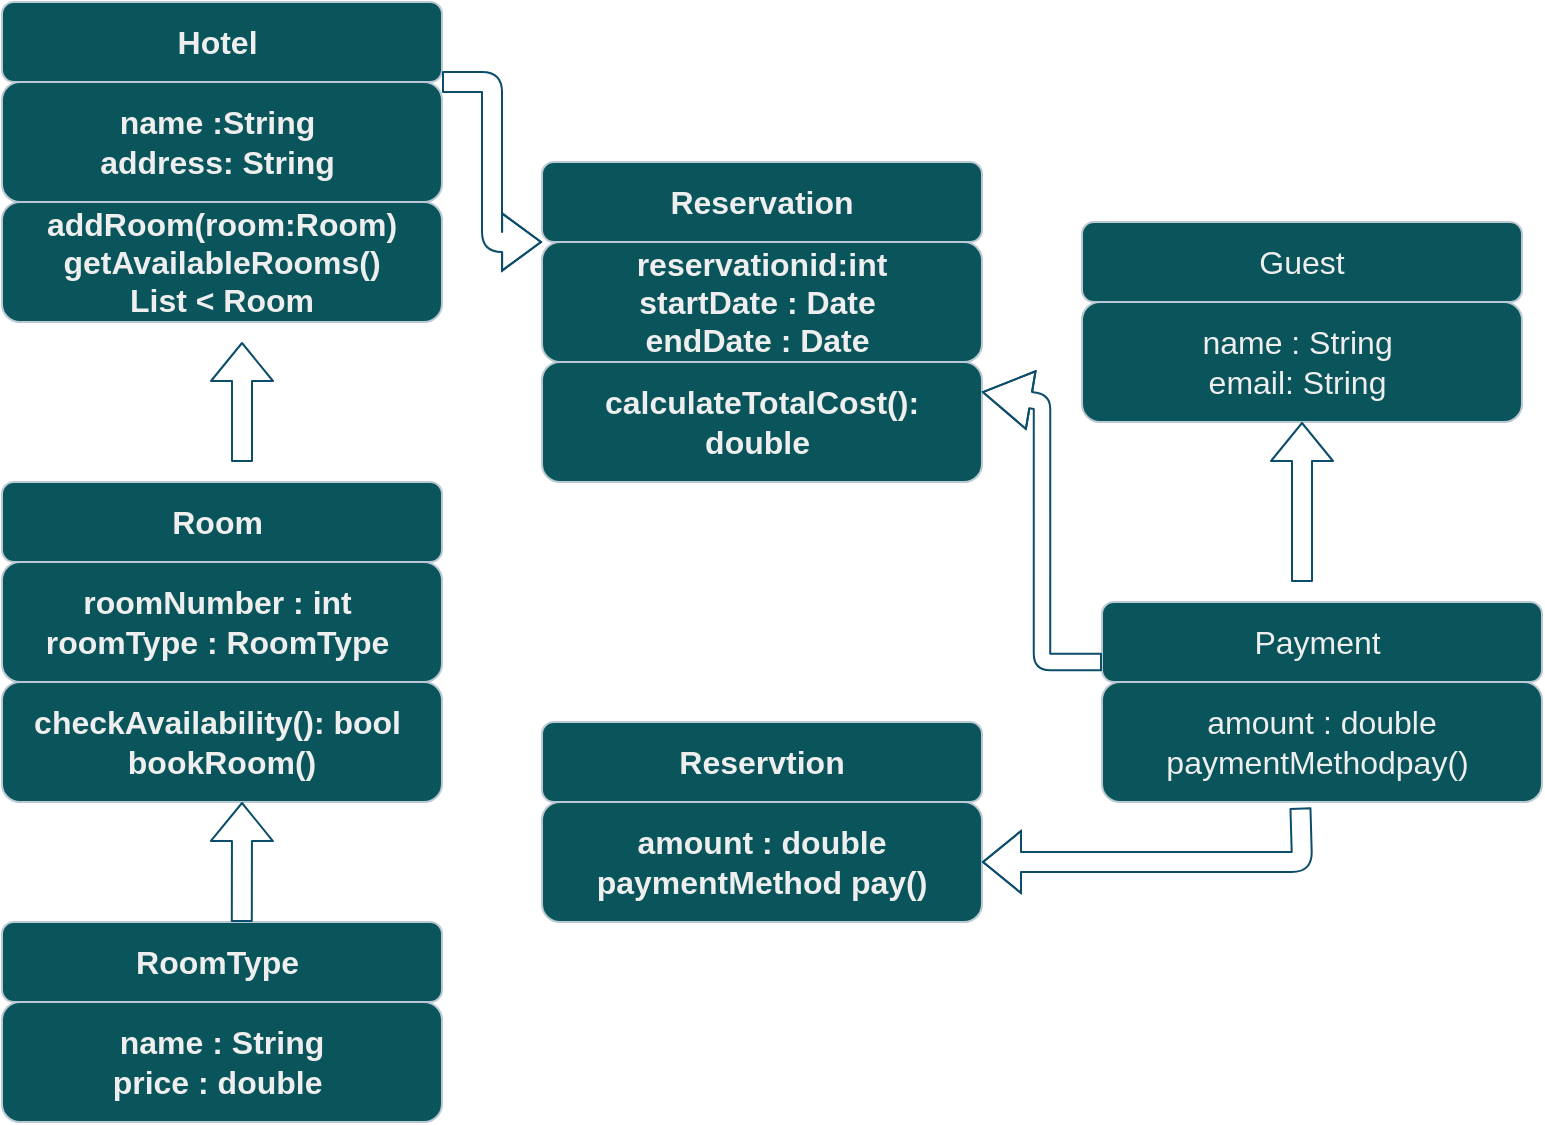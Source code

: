 <mxfile version="27.0.9">
  <diagram id="C5RBs43oDa-KdzZeNtuy" name="Page-1">
    <mxGraphModel dx="1489" dy="753" grid="1" gridSize="10" guides="1" tooltips="1" connect="1" arrows="1" fold="1" page="1" pageScale="1" pageWidth="827" pageHeight="1169" background="#ffffff" math="0" shadow="0">
      <root>
        <mxCell id="WIyWlLk6GJQsqaUBKTNV-0" />
        <mxCell id="WIyWlLk6GJQsqaUBKTNV-1" parent="WIyWlLk6GJQsqaUBKTNV-0" />
        <mxCell id="spUuWAYfSazl-ySbX_Lw-0" value="Hotel&amp;nbsp;" style="rounded=1;whiteSpace=wrap;html=1;fontSize=16;labelBackgroundColor=none;fillColor=#09555B;strokeColor=#BAC8D3;fontColor=#EEEEEE;fontStyle=1" vertex="1" parent="WIyWlLk6GJQsqaUBKTNV-1">
          <mxGeometry x="40" y="40" width="220" height="40" as="geometry" />
        </mxCell>
        <mxCell id="spUuWAYfSazl-ySbX_Lw-1" value="name :String&amp;nbsp;&lt;div&gt;address: String&amp;nbsp;&lt;/div&gt;" style="rounded=1;whiteSpace=wrap;html=1;fontSize=16;labelBackgroundColor=none;fillColor=#09555B;strokeColor=#BAC8D3;fontColor=#EEEEEE;fontStyle=1" vertex="1" parent="WIyWlLk6GJQsqaUBKTNV-1">
          <mxGeometry x="40" y="80" width="220" height="60" as="geometry" />
        </mxCell>
        <mxCell id="spUuWAYfSazl-ySbX_Lw-2" value="addRoom(room:Room)&lt;div&gt;getAvailableRooms()&lt;/div&gt;&lt;div&gt;List &amp;lt; Room&lt;/div&gt;" style="rounded=1;whiteSpace=wrap;html=1;fontSize=16;labelBackgroundColor=none;fillColor=#09555B;strokeColor=#BAC8D3;fontColor=#EEEEEE;fontStyle=1" vertex="1" parent="WIyWlLk6GJQsqaUBKTNV-1">
          <mxGeometry x="40" y="140" width="220" height="60" as="geometry" />
        </mxCell>
        <mxCell id="spUuWAYfSazl-ySbX_Lw-4" value="Room&amp;nbsp;" style="rounded=1;whiteSpace=wrap;html=1;fontSize=16;labelBackgroundColor=none;fillColor=#09555B;strokeColor=#BAC8D3;fontColor=#EEEEEE;fontStyle=1" vertex="1" parent="WIyWlLk6GJQsqaUBKTNV-1">
          <mxGeometry x="40" y="280" width="220" height="40" as="geometry" />
        </mxCell>
        <mxCell id="spUuWAYfSazl-ySbX_Lw-5" value="roomNumber : int&amp;nbsp;&lt;div&gt;roomType : RoomType&amp;nbsp;&lt;/div&gt;" style="rounded=1;whiteSpace=wrap;html=1;fontSize=16;labelBackgroundColor=none;fillColor=#09555B;strokeColor=#BAC8D3;fontColor=#EEEEEE;fontStyle=1" vertex="1" parent="WIyWlLk6GJQsqaUBKTNV-1">
          <mxGeometry x="40" y="320" width="220" height="60" as="geometry" />
        </mxCell>
        <mxCell id="spUuWAYfSazl-ySbX_Lw-6" value="checkAvailability(): bool&amp;nbsp;&lt;div&gt;bookRoom()&lt;/div&gt;" style="rounded=1;whiteSpace=wrap;html=1;fontSize=16;labelBackgroundColor=none;fillColor=#09555B;strokeColor=#BAC8D3;fontColor=#EEEEEE;fontStyle=1" vertex="1" parent="WIyWlLk6GJQsqaUBKTNV-1">
          <mxGeometry x="40" y="380" width="220" height="60" as="geometry" />
        </mxCell>
        <mxCell id="spUuWAYfSazl-ySbX_Lw-7" value="RoomType&amp;nbsp;" style="rounded=1;whiteSpace=wrap;html=1;fontSize=16;labelBackgroundColor=none;fillColor=#09555B;strokeColor=#BAC8D3;fontColor=#EEEEEE;fontStyle=1" vertex="1" parent="WIyWlLk6GJQsqaUBKTNV-1">
          <mxGeometry x="40" y="500" width="220" height="40" as="geometry" />
        </mxCell>
        <mxCell id="spUuWAYfSazl-ySbX_Lw-8" value="name : String&lt;div&gt;price : double&amp;nbsp;&lt;/div&gt;" style="rounded=1;whiteSpace=wrap;html=1;fontSize=16;labelBackgroundColor=none;fillColor=#09555B;strokeColor=#BAC8D3;fontColor=#EEEEEE;fontStyle=1" vertex="1" parent="WIyWlLk6GJQsqaUBKTNV-1">
          <mxGeometry x="40" y="540" width="220" height="60" as="geometry" />
        </mxCell>
        <mxCell id="spUuWAYfSazl-ySbX_Lw-9" value="" style="shape=flexArrow;endArrow=classic;html=1;rounded=1;fontSize=16;labelBackgroundColor=none;fontColor=default;strokeColor=#0B4D6A;fontStyle=1" edge="1" parent="WIyWlLk6GJQsqaUBKTNV-1">
          <mxGeometry width="50" height="50" relative="1" as="geometry">
            <mxPoint x="160" y="270" as="sourcePoint" />
            <mxPoint x="160" y="210" as="targetPoint" />
          </mxGeometry>
        </mxCell>
        <mxCell id="spUuWAYfSazl-ySbX_Lw-10" value="" style="endArrow=classic;html=1;rounded=1;shape=flexArrow;exitX=0.545;exitY=0;exitDx=0;exitDy=0;exitPerimeter=0;fontSize=16;labelBackgroundColor=none;fontColor=default;strokeColor=#0B4D6A;fontStyle=1" edge="1" parent="WIyWlLk6GJQsqaUBKTNV-1" source="spUuWAYfSazl-ySbX_Lw-7">
          <mxGeometry width="50" height="50" relative="1" as="geometry">
            <mxPoint x="140" y="470" as="sourcePoint" />
            <mxPoint x="160" y="440" as="targetPoint" />
          </mxGeometry>
        </mxCell>
        <mxCell id="spUuWAYfSazl-ySbX_Lw-11" value="Reservation" style="rounded=1;whiteSpace=wrap;html=1;fontSize=16;labelBackgroundColor=none;fillColor=#09555B;strokeColor=#BAC8D3;fontColor=#EEEEEE;fontStyle=1" vertex="1" parent="WIyWlLk6GJQsqaUBKTNV-1">
          <mxGeometry x="310" y="120" width="220" height="40" as="geometry" />
        </mxCell>
        <mxCell id="spUuWAYfSazl-ySbX_Lw-12" value="reservationid:int&lt;div&gt;startDate : Date&amp;nbsp;&lt;/div&gt;&lt;div&gt;endDate : Date&amp;nbsp;&lt;/div&gt;" style="rounded=1;whiteSpace=wrap;html=1;fontSize=16;labelBackgroundColor=none;fillColor=#09555B;strokeColor=#BAC8D3;fontColor=#EEEEEE;fontStyle=1" vertex="1" parent="WIyWlLk6GJQsqaUBKTNV-1">
          <mxGeometry x="310" y="160" width="220" height="60" as="geometry" />
        </mxCell>
        <mxCell id="spUuWAYfSazl-ySbX_Lw-13" value="calculateTotalCost(): double&amp;nbsp;" style="rounded=1;whiteSpace=wrap;html=1;fontSize=16;labelBackgroundColor=none;fillColor=#09555B;strokeColor=#BAC8D3;fontColor=#EEEEEE;fontStyle=1" vertex="1" parent="WIyWlLk6GJQsqaUBKTNV-1">
          <mxGeometry x="310" y="220" width="220" height="60" as="geometry" />
        </mxCell>
        <mxCell id="spUuWAYfSazl-ySbX_Lw-14" value="Reservtion" style="rounded=1;whiteSpace=wrap;html=1;fontSize=16;labelBackgroundColor=none;fillColor=#09555B;strokeColor=#BAC8D3;fontColor=#EEEEEE;fontStyle=1" vertex="1" parent="WIyWlLk6GJQsqaUBKTNV-1">
          <mxGeometry x="310" y="400" width="220" height="40" as="geometry" />
        </mxCell>
        <mxCell id="spUuWAYfSazl-ySbX_Lw-15" value="amount : double paymentMethod pay()" style="rounded=1;whiteSpace=wrap;html=1;fontSize=16;labelBackgroundColor=none;fillColor=#09555B;strokeColor=#BAC8D3;fontColor=#EEEEEE;fontStyle=1" vertex="1" parent="WIyWlLk6GJQsqaUBKTNV-1">
          <mxGeometry x="310" y="440" width="220" height="60" as="geometry" />
        </mxCell>
        <mxCell id="spUuWAYfSazl-ySbX_Lw-16" value="Guest" style="rounded=1;whiteSpace=wrap;html=1;fontSize=16;labelBackgroundColor=none;fillColor=#09555B;strokeColor=#BAC8D3;fontColor=#EEEEEE;" vertex="1" parent="WIyWlLk6GJQsqaUBKTNV-1">
          <mxGeometry x="580" y="150" width="220" height="40" as="geometry" />
        </mxCell>
        <mxCell id="spUuWAYfSazl-ySbX_Lw-17" value="name : String&amp;nbsp;&lt;div&gt;email: String&amp;nbsp;&lt;/div&gt;" style="rounded=1;whiteSpace=wrap;html=1;fontSize=16;labelBackgroundColor=none;fillColor=#09555B;strokeColor=#BAC8D3;fontColor=#EEEEEE;" vertex="1" parent="WIyWlLk6GJQsqaUBKTNV-1">
          <mxGeometry x="580" y="190" width="220" height="60" as="geometry" />
        </mxCell>
        <mxCell id="spUuWAYfSazl-ySbX_Lw-18" value="Payment&amp;nbsp;" style="rounded=1;whiteSpace=wrap;html=1;fontSize=16;labelBackgroundColor=none;fillColor=#09555B;strokeColor=#BAC8D3;fontColor=#EEEEEE;" vertex="1" parent="WIyWlLk6GJQsqaUBKTNV-1">
          <mxGeometry x="590" y="340" width="220" height="40" as="geometry" />
        </mxCell>
        <mxCell id="spUuWAYfSazl-ySbX_Lw-19" value="amount : double paymentMethodpay()&amp;nbsp;" style="rounded=1;whiteSpace=wrap;html=1;fontSize=16;labelBackgroundColor=none;fillColor=#09555B;strokeColor=#BAC8D3;fontColor=#EEEEEE;" vertex="1" parent="WIyWlLk6GJQsqaUBKTNV-1">
          <mxGeometry x="590" y="380" width="220" height="60" as="geometry" />
        </mxCell>
        <mxCell id="spUuWAYfSazl-ySbX_Lw-21" value="" style="shape=flexArrow;endArrow=classic;html=1;rounded=1;edgeStyle=elbowEdgeStyle;endWidth=17.647;endSize=6.153;entryX=0;entryY=1;entryDx=0;entryDy=0;fontSize=16;labelBackgroundColor=none;fontColor=default;strokeColor=#0B4D6A;fontStyle=1" edge="1" parent="WIyWlLk6GJQsqaUBKTNV-1" target="spUuWAYfSazl-ySbX_Lw-11">
          <mxGeometry width="50" height="50" relative="1" as="geometry">
            <mxPoint x="260" y="80" as="sourcePoint" />
            <mxPoint x="420" y="110" as="targetPoint" />
          </mxGeometry>
        </mxCell>
        <mxCell id="spUuWAYfSazl-ySbX_Lw-22" value="" style="shape=flexArrow;endArrow=classic;html=1;rounded=1;exitX=0;exitY=0.75;exitDx=0;exitDy=0;entryX=1;entryY=0.25;entryDx=0;entryDy=0;width=8.235;endSize=7.729;fontSize=16;labelBackgroundColor=none;fontColor=default;strokeColor=#0B4D6A;fontStyle=1" edge="1" parent="WIyWlLk6GJQsqaUBKTNV-1" source="spUuWAYfSazl-ySbX_Lw-18" target="spUuWAYfSazl-ySbX_Lw-13">
          <mxGeometry width="50" height="50" relative="1" as="geometry">
            <mxPoint x="530" y="390" as="sourcePoint" />
            <mxPoint x="560" y="160" as="targetPoint" />
            <Array as="points">
              <mxPoint x="560" y="370" />
              <mxPoint x="560" y="240" />
            </Array>
          </mxGeometry>
        </mxCell>
        <mxCell id="spUuWAYfSazl-ySbX_Lw-24" value="" style="shape=flexArrow;endArrow=classic;html=1;rounded=1;entryX=0.5;entryY=1;entryDx=0;entryDy=0;fontSize=16;labelBackgroundColor=none;fontColor=default;strokeColor=#0B4D6A;fontStyle=1" edge="1" parent="WIyWlLk6GJQsqaUBKTNV-1" target="spUuWAYfSazl-ySbX_Lw-17">
          <mxGeometry width="50" height="50" relative="1" as="geometry">
            <mxPoint x="690" y="330" as="sourcePoint" />
            <mxPoint x="690" y="290" as="targetPoint" />
          </mxGeometry>
        </mxCell>
        <mxCell id="spUuWAYfSazl-ySbX_Lw-25" value="" style="shape=flexArrow;endArrow=classic;html=1;rounded=1;entryX=1;entryY=0.5;entryDx=0;entryDy=0;exitX=0.451;exitY=1.047;exitDx=0;exitDy=0;exitPerimeter=0;fontSize=16;labelBackgroundColor=none;fontColor=default;strokeColor=#0B4D6A;fontStyle=1" edge="1" parent="WIyWlLk6GJQsqaUBKTNV-1" source="spUuWAYfSazl-ySbX_Lw-19" target="spUuWAYfSazl-ySbX_Lw-15">
          <mxGeometry width="50" height="50" relative="1" as="geometry">
            <mxPoint x="730" y="470" as="sourcePoint" />
            <mxPoint x="710" y="450" as="targetPoint" />
            <Array as="points">
              <mxPoint x="690" y="470" />
            </Array>
          </mxGeometry>
        </mxCell>
      </root>
    </mxGraphModel>
  </diagram>
</mxfile>
